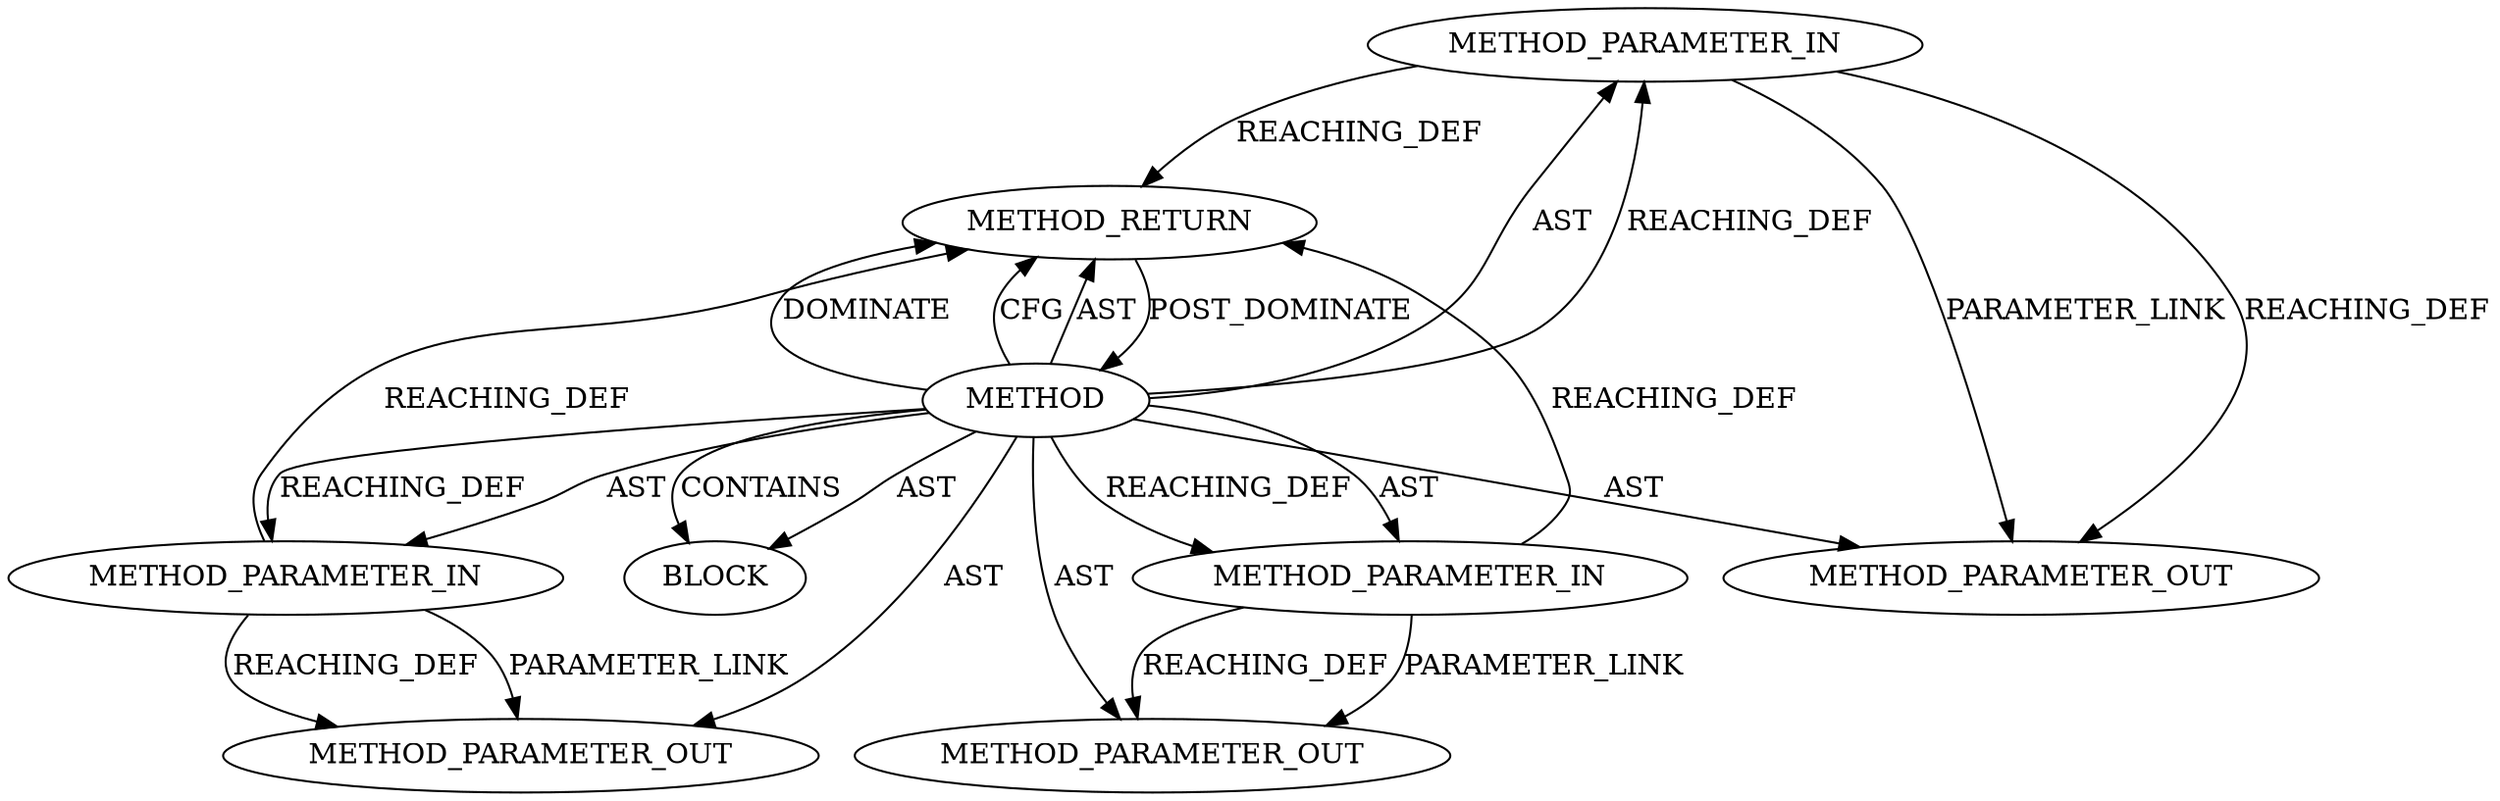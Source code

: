 digraph {
  12107 [label=METHOD_PARAMETER_IN ORDER=1 CODE="p1" IS_VARIADIC=false TYPE_FULL_NAME="ANY" EVALUATION_STRATEGY="BY_VALUE" INDEX=1 NAME="p1"]
  12111 [label=METHOD_RETURN ORDER=2 CODE="RET" TYPE_FULL_NAME="ANY" EVALUATION_STRATEGY="BY_VALUE"]
  12110 [label=BLOCK ORDER=1 ARGUMENT_INDEX=1 CODE="<empty>" TYPE_FULL_NAME="ANY"]
  12108 [label=METHOD_PARAMETER_IN ORDER=2 CODE="p2" IS_VARIADIC=false TYPE_FULL_NAME="ANY" EVALUATION_STRATEGY="BY_VALUE" INDEX=2 NAME="p2"]
  12106 [label=METHOD AST_PARENT_TYPE="NAMESPACE_BLOCK" AST_PARENT_FULL_NAME="<global>" ORDER=0 CODE="<empty>" FULL_NAME="<operator>.conditional" IS_EXTERNAL=true FILENAME="<empty>" SIGNATURE="" NAME="<operator>.conditional"]
  13343 [label=METHOD_PARAMETER_OUT ORDER=2 CODE="p2" IS_VARIADIC=false TYPE_FULL_NAME="ANY" EVALUATION_STRATEGY="BY_VALUE" INDEX=2 NAME="p2"]
  13342 [label=METHOD_PARAMETER_OUT ORDER=1 CODE="p1" IS_VARIADIC=false TYPE_FULL_NAME="ANY" EVALUATION_STRATEGY="BY_VALUE" INDEX=1 NAME="p1"]
  12109 [label=METHOD_PARAMETER_IN ORDER=3 CODE="p3" IS_VARIADIC=false TYPE_FULL_NAME="ANY" EVALUATION_STRATEGY="BY_VALUE" INDEX=3 NAME="p3"]
  13344 [label=METHOD_PARAMETER_OUT ORDER=3 CODE="p3" IS_VARIADIC=false TYPE_FULL_NAME="ANY" EVALUATION_STRATEGY="BY_VALUE" INDEX=3 NAME="p3"]
  12108 -> 12111 [label=REACHING_DEF VARIABLE="p2"]
  12106 -> 12108 [label=REACHING_DEF VARIABLE=""]
  12107 -> 12111 [label=REACHING_DEF VARIABLE="p1"]
  12106 -> 12109 [label=AST ]
  12106 -> 12110 [label=AST ]
  12106 -> 12109 [label=REACHING_DEF VARIABLE=""]
  12106 -> 12107 [label=REACHING_DEF VARIABLE=""]
  12107 -> 13342 [label=PARAMETER_LINK ]
  12106 -> 12111 [label=DOMINATE ]
  12106 -> 12111 [label=CFG ]
  12106 -> 12107 [label=AST ]
  12109 -> 13344 [label=PARAMETER_LINK ]
  12106 -> 12108 [label=AST ]
  12106 -> 12111 [label=AST ]
  12106 -> 13342 [label=AST ]
  12108 -> 13343 [label=REACHING_DEF VARIABLE="p2"]
  12106 -> 13344 [label=AST ]
  12109 -> 13344 [label=REACHING_DEF VARIABLE="p3"]
  12106 -> 13343 [label=AST ]
  12109 -> 12111 [label=REACHING_DEF VARIABLE="p3"]
  12106 -> 12110 [label=CONTAINS ]
  12108 -> 13343 [label=PARAMETER_LINK ]
  12111 -> 12106 [label=POST_DOMINATE ]
  12107 -> 13342 [label=REACHING_DEF VARIABLE="p1"]
}
